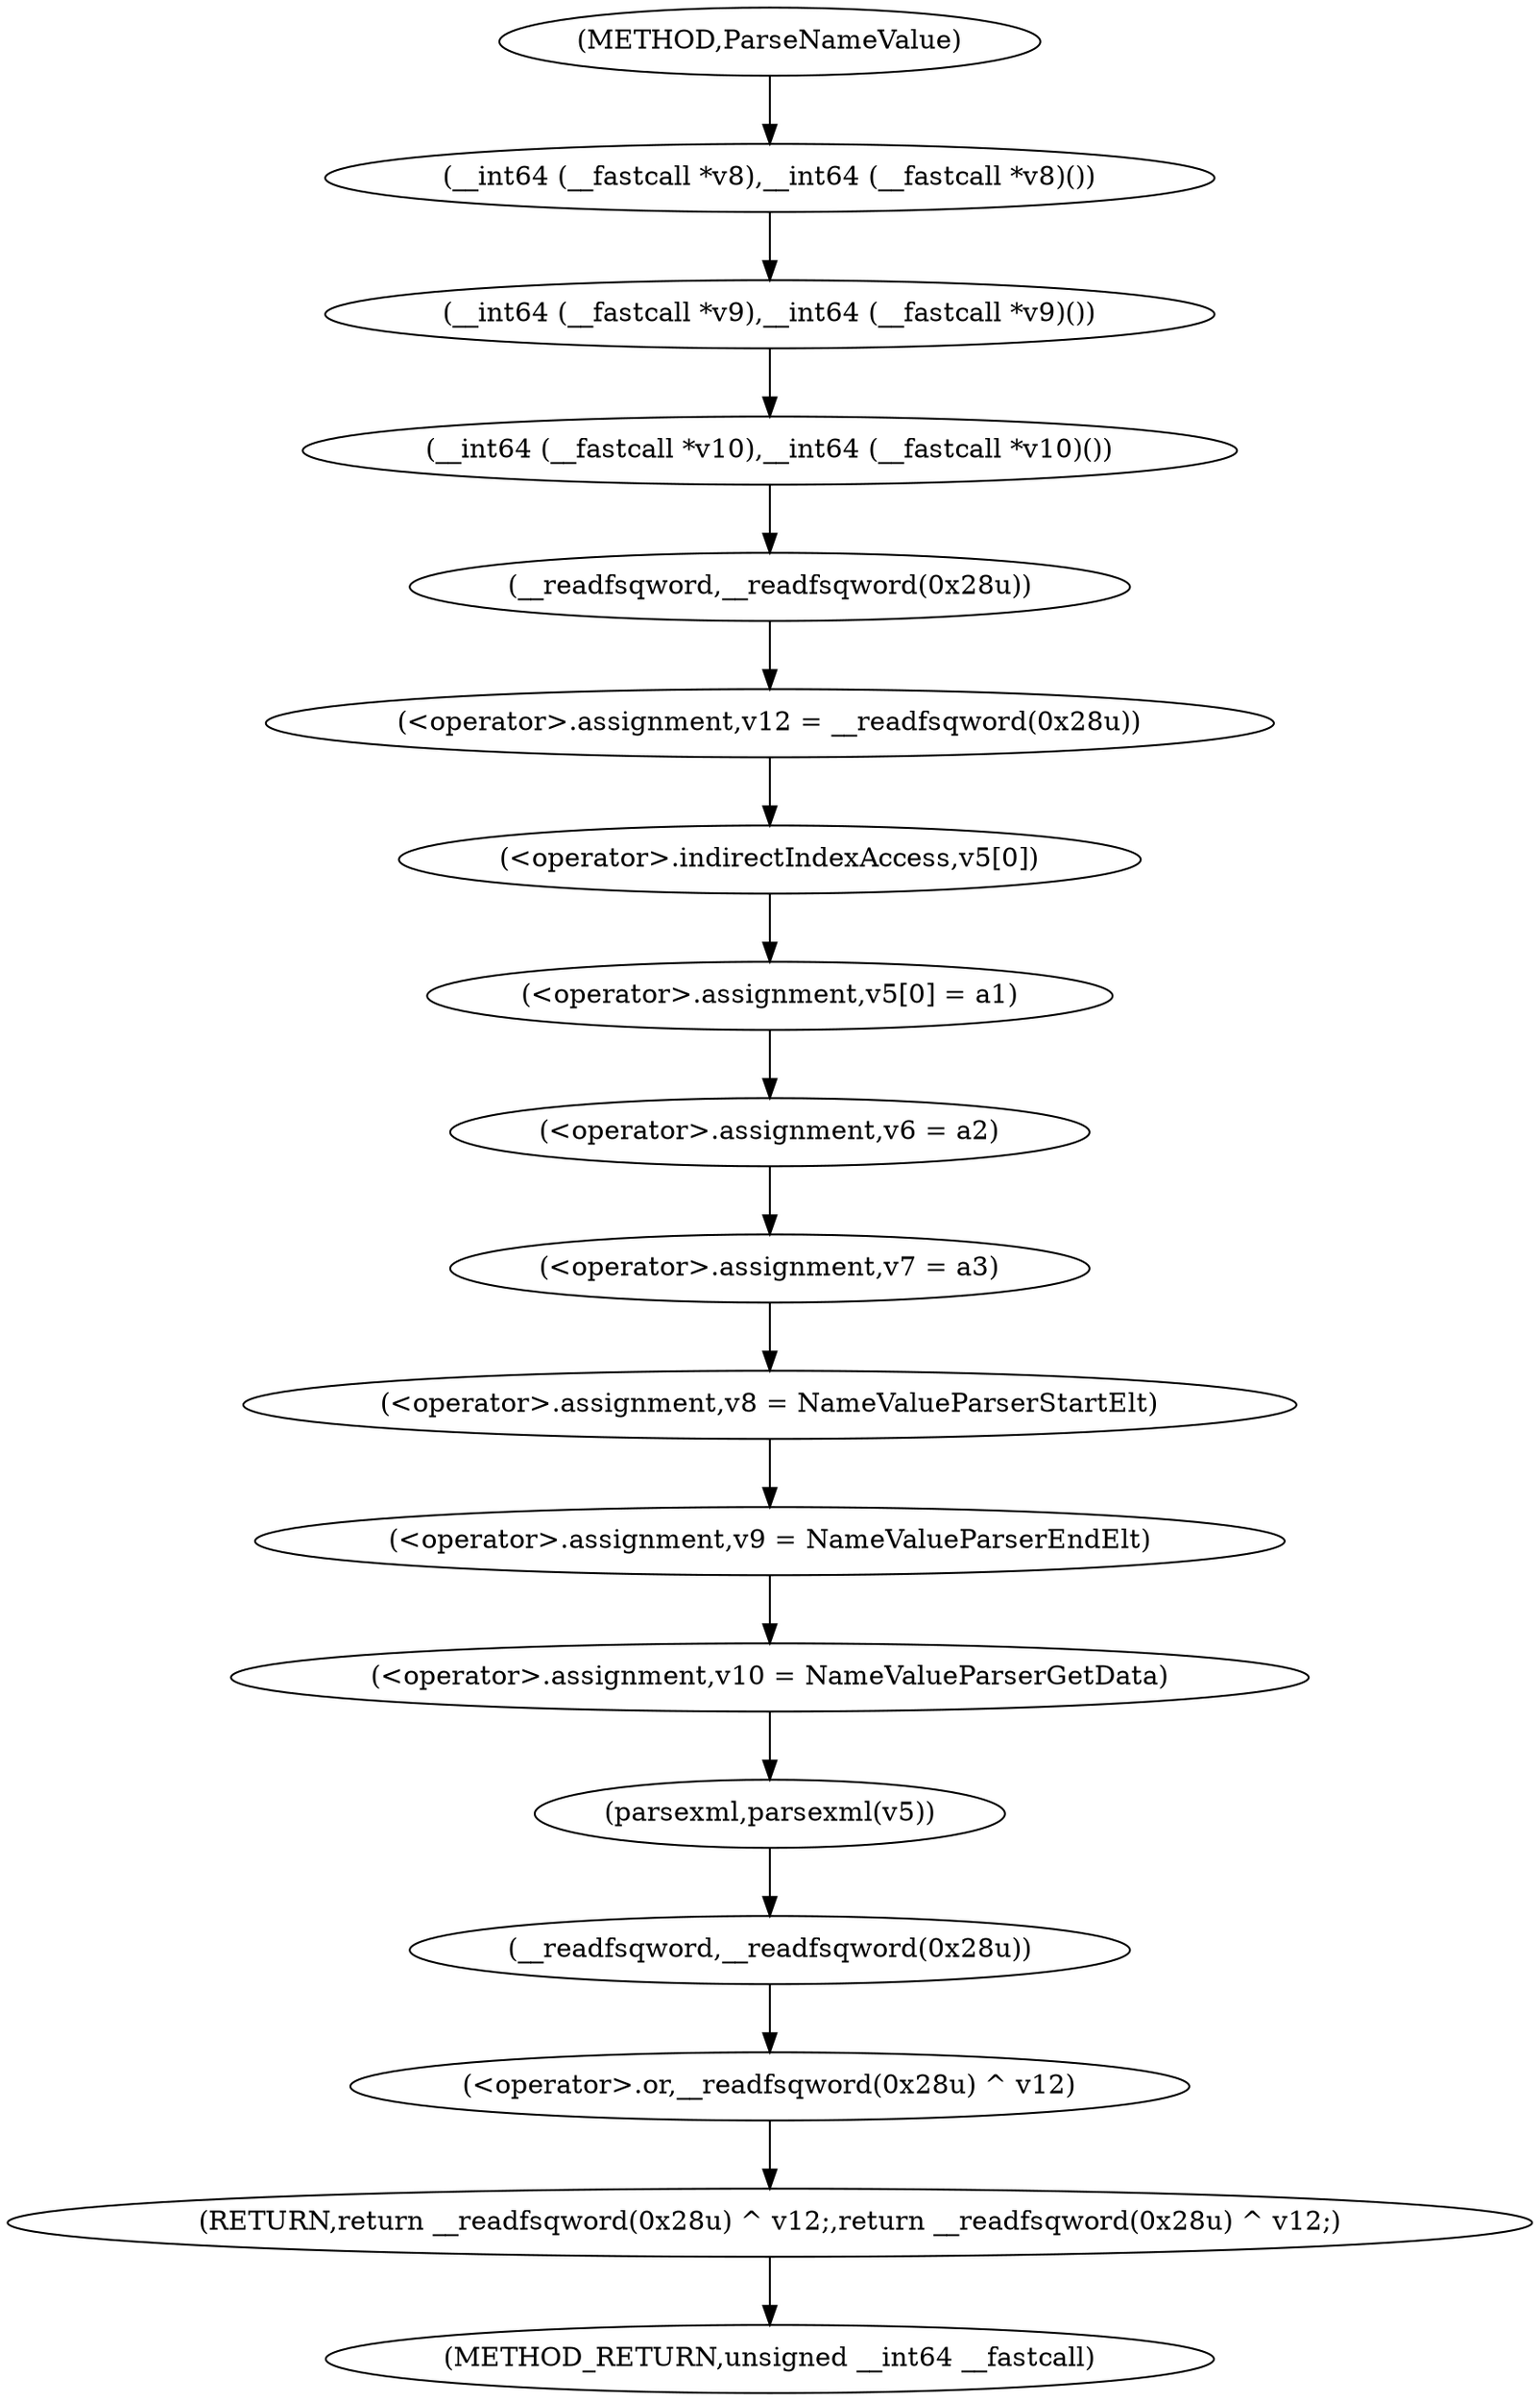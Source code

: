 digraph ParseNameValue {  
"1000117" [label = "(__int64 (__fastcall *v8),__int64 (__fastcall *v8)())" ]
"1000118" [label = "(__int64 (__fastcall *v9),__int64 (__fastcall *v9)())" ]
"1000119" [label = "(__int64 (__fastcall *v10),__int64 (__fastcall *v10)())" ]
"1000122" [label = "(<operator>.assignment,v12 = __readfsqword(0x28u))" ]
"1000124" [label = "(__readfsqword,__readfsqword(0x28u))" ]
"1000126" [label = "(<operator>.assignment,v5[0] = a1)" ]
"1000127" [label = "(<operator>.indirectIndexAccess,v5[0])" ]
"1000131" [label = "(<operator>.assignment,v6 = a2)" ]
"1000134" [label = "(<operator>.assignment,v7 = a3)" ]
"1000137" [label = "(<operator>.assignment,v8 = NameValueParserStartElt)" ]
"1000140" [label = "(<operator>.assignment,v9 = NameValueParserEndElt)" ]
"1000143" [label = "(<operator>.assignment,v10 = NameValueParserGetData)" ]
"1000147" [label = "(parsexml,parsexml(v5))" ]
"1000149" [label = "(RETURN,return __readfsqword(0x28u) ^ v12;,return __readfsqword(0x28u) ^ v12;)" ]
"1000150" [label = "(<operator>.or,__readfsqword(0x28u) ^ v12)" ]
"1000151" [label = "(__readfsqword,__readfsqword(0x28u))" ]
"1000109" [label = "(METHOD,ParseNameValue)" ]
"1000154" [label = "(METHOD_RETURN,unsigned __int64 __fastcall)" ]
  "1000117" -> "1000118" 
  "1000118" -> "1000119" 
  "1000119" -> "1000124" 
  "1000122" -> "1000127" 
  "1000124" -> "1000122" 
  "1000126" -> "1000131" 
  "1000127" -> "1000126" 
  "1000131" -> "1000134" 
  "1000134" -> "1000137" 
  "1000137" -> "1000140" 
  "1000140" -> "1000143" 
  "1000143" -> "1000147" 
  "1000147" -> "1000151" 
  "1000149" -> "1000154" 
  "1000150" -> "1000149" 
  "1000151" -> "1000150" 
  "1000109" -> "1000117" 
}
